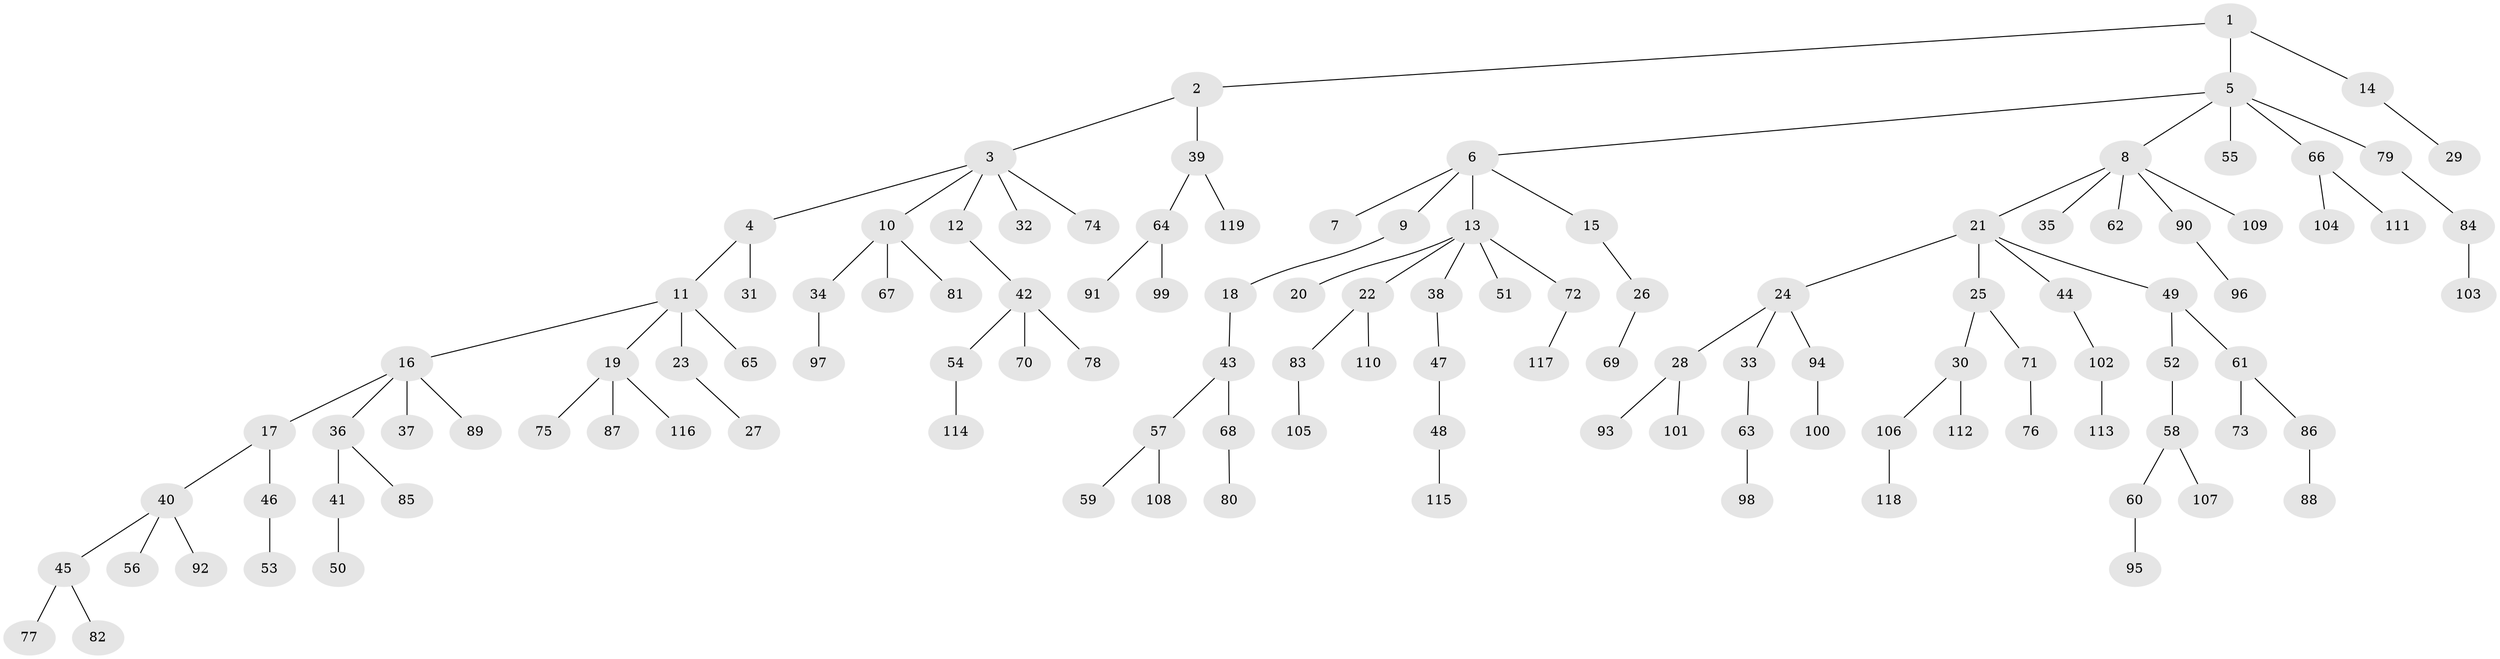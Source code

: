 // coarse degree distribution, {1: 0.6779661016949152, 2: 0.2033898305084746, 26: 0.01694915254237288, 5: 0.05084745762711865, 4: 0.03389830508474576, 3: 0.01694915254237288}
// Generated by graph-tools (version 1.1) at 2025/56/03/04/25 21:56:17]
// undirected, 119 vertices, 118 edges
graph export_dot {
graph [start="1"]
  node [color=gray90,style=filled];
  1;
  2;
  3;
  4;
  5;
  6;
  7;
  8;
  9;
  10;
  11;
  12;
  13;
  14;
  15;
  16;
  17;
  18;
  19;
  20;
  21;
  22;
  23;
  24;
  25;
  26;
  27;
  28;
  29;
  30;
  31;
  32;
  33;
  34;
  35;
  36;
  37;
  38;
  39;
  40;
  41;
  42;
  43;
  44;
  45;
  46;
  47;
  48;
  49;
  50;
  51;
  52;
  53;
  54;
  55;
  56;
  57;
  58;
  59;
  60;
  61;
  62;
  63;
  64;
  65;
  66;
  67;
  68;
  69;
  70;
  71;
  72;
  73;
  74;
  75;
  76;
  77;
  78;
  79;
  80;
  81;
  82;
  83;
  84;
  85;
  86;
  87;
  88;
  89;
  90;
  91;
  92;
  93;
  94;
  95;
  96;
  97;
  98;
  99;
  100;
  101;
  102;
  103;
  104;
  105;
  106;
  107;
  108;
  109;
  110;
  111;
  112;
  113;
  114;
  115;
  116;
  117;
  118;
  119;
  1 -- 2;
  1 -- 5;
  1 -- 14;
  2 -- 3;
  2 -- 39;
  3 -- 4;
  3 -- 10;
  3 -- 12;
  3 -- 32;
  3 -- 74;
  4 -- 11;
  4 -- 31;
  5 -- 6;
  5 -- 8;
  5 -- 55;
  5 -- 66;
  5 -- 79;
  6 -- 7;
  6 -- 9;
  6 -- 13;
  6 -- 15;
  8 -- 21;
  8 -- 35;
  8 -- 62;
  8 -- 90;
  8 -- 109;
  9 -- 18;
  10 -- 34;
  10 -- 67;
  10 -- 81;
  11 -- 16;
  11 -- 19;
  11 -- 23;
  11 -- 65;
  12 -- 42;
  13 -- 20;
  13 -- 22;
  13 -- 38;
  13 -- 51;
  13 -- 72;
  14 -- 29;
  15 -- 26;
  16 -- 17;
  16 -- 36;
  16 -- 37;
  16 -- 89;
  17 -- 40;
  17 -- 46;
  18 -- 43;
  19 -- 75;
  19 -- 87;
  19 -- 116;
  21 -- 24;
  21 -- 25;
  21 -- 44;
  21 -- 49;
  22 -- 83;
  22 -- 110;
  23 -- 27;
  24 -- 28;
  24 -- 33;
  24 -- 94;
  25 -- 30;
  25 -- 71;
  26 -- 69;
  28 -- 93;
  28 -- 101;
  30 -- 106;
  30 -- 112;
  33 -- 63;
  34 -- 97;
  36 -- 41;
  36 -- 85;
  38 -- 47;
  39 -- 64;
  39 -- 119;
  40 -- 45;
  40 -- 56;
  40 -- 92;
  41 -- 50;
  42 -- 54;
  42 -- 70;
  42 -- 78;
  43 -- 57;
  43 -- 68;
  44 -- 102;
  45 -- 77;
  45 -- 82;
  46 -- 53;
  47 -- 48;
  48 -- 115;
  49 -- 52;
  49 -- 61;
  52 -- 58;
  54 -- 114;
  57 -- 59;
  57 -- 108;
  58 -- 60;
  58 -- 107;
  60 -- 95;
  61 -- 73;
  61 -- 86;
  63 -- 98;
  64 -- 91;
  64 -- 99;
  66 -- 104;
  66 -- 111;
  68 -- 80;
  71 -- 76;
  72 -- 117;
  79 -- 84;
  83 -- 105;
  84 -- 103;
  86 -- 88;
  90 -- 96;
  94 -- 100;
  102 -- 113;
  106 -- 118;
}
